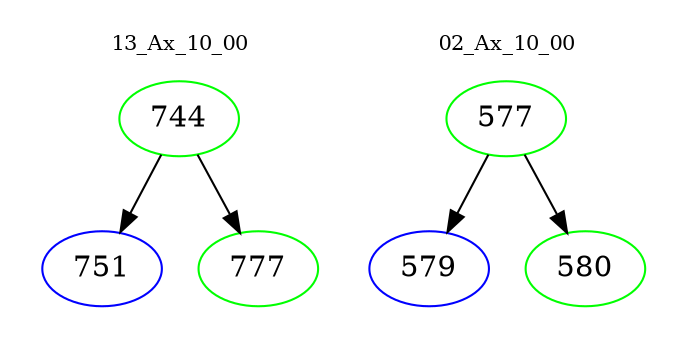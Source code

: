 digraph{
subgraph cluster_0 {
color = white
label = "13_Ax_10_00";
fontsize=10;
T0_744 [label="744", color="green"]
T0_744 -> T0_751 [color="black"]
T0_751 [label="751", color="blue"]
T0_744 -> T0_777 [color="black"]
T0_777 [label="777", color="green"]
}
subgraph cluster_1 {
color = white
label = "02_Ax_10_00";
fontsize=10;
T1_577 [label="577", color="green"]
T1_577 -> T1_579 [color="black"]
T1_579 [label="579", color="blue"]
T1_577 -> T1_580 [color="black"]
T1_580 [label="580", color="green"]
}
}
